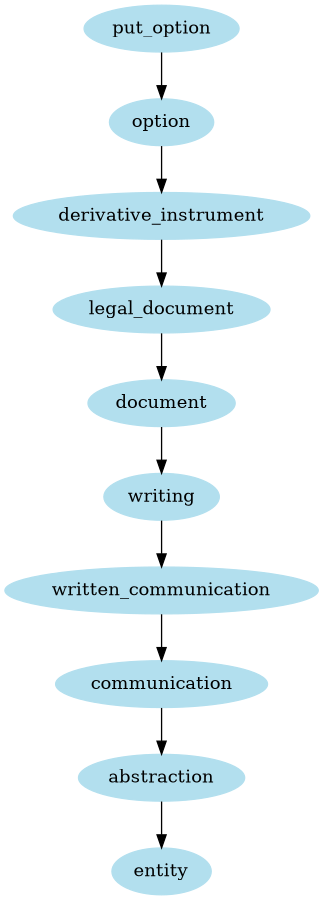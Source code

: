 digraph unix {
	node [color=lightblue2 style=filled]
	size="6,6"
	put_option -> option
	option -> derivative_instrument
	derivative_instrument -> legal_document
	legal_document -> document
	document -> writing
	writing -> written_communication
	written_communication -> communication
	communication -> abstraction
	abstraction -> entity
}
